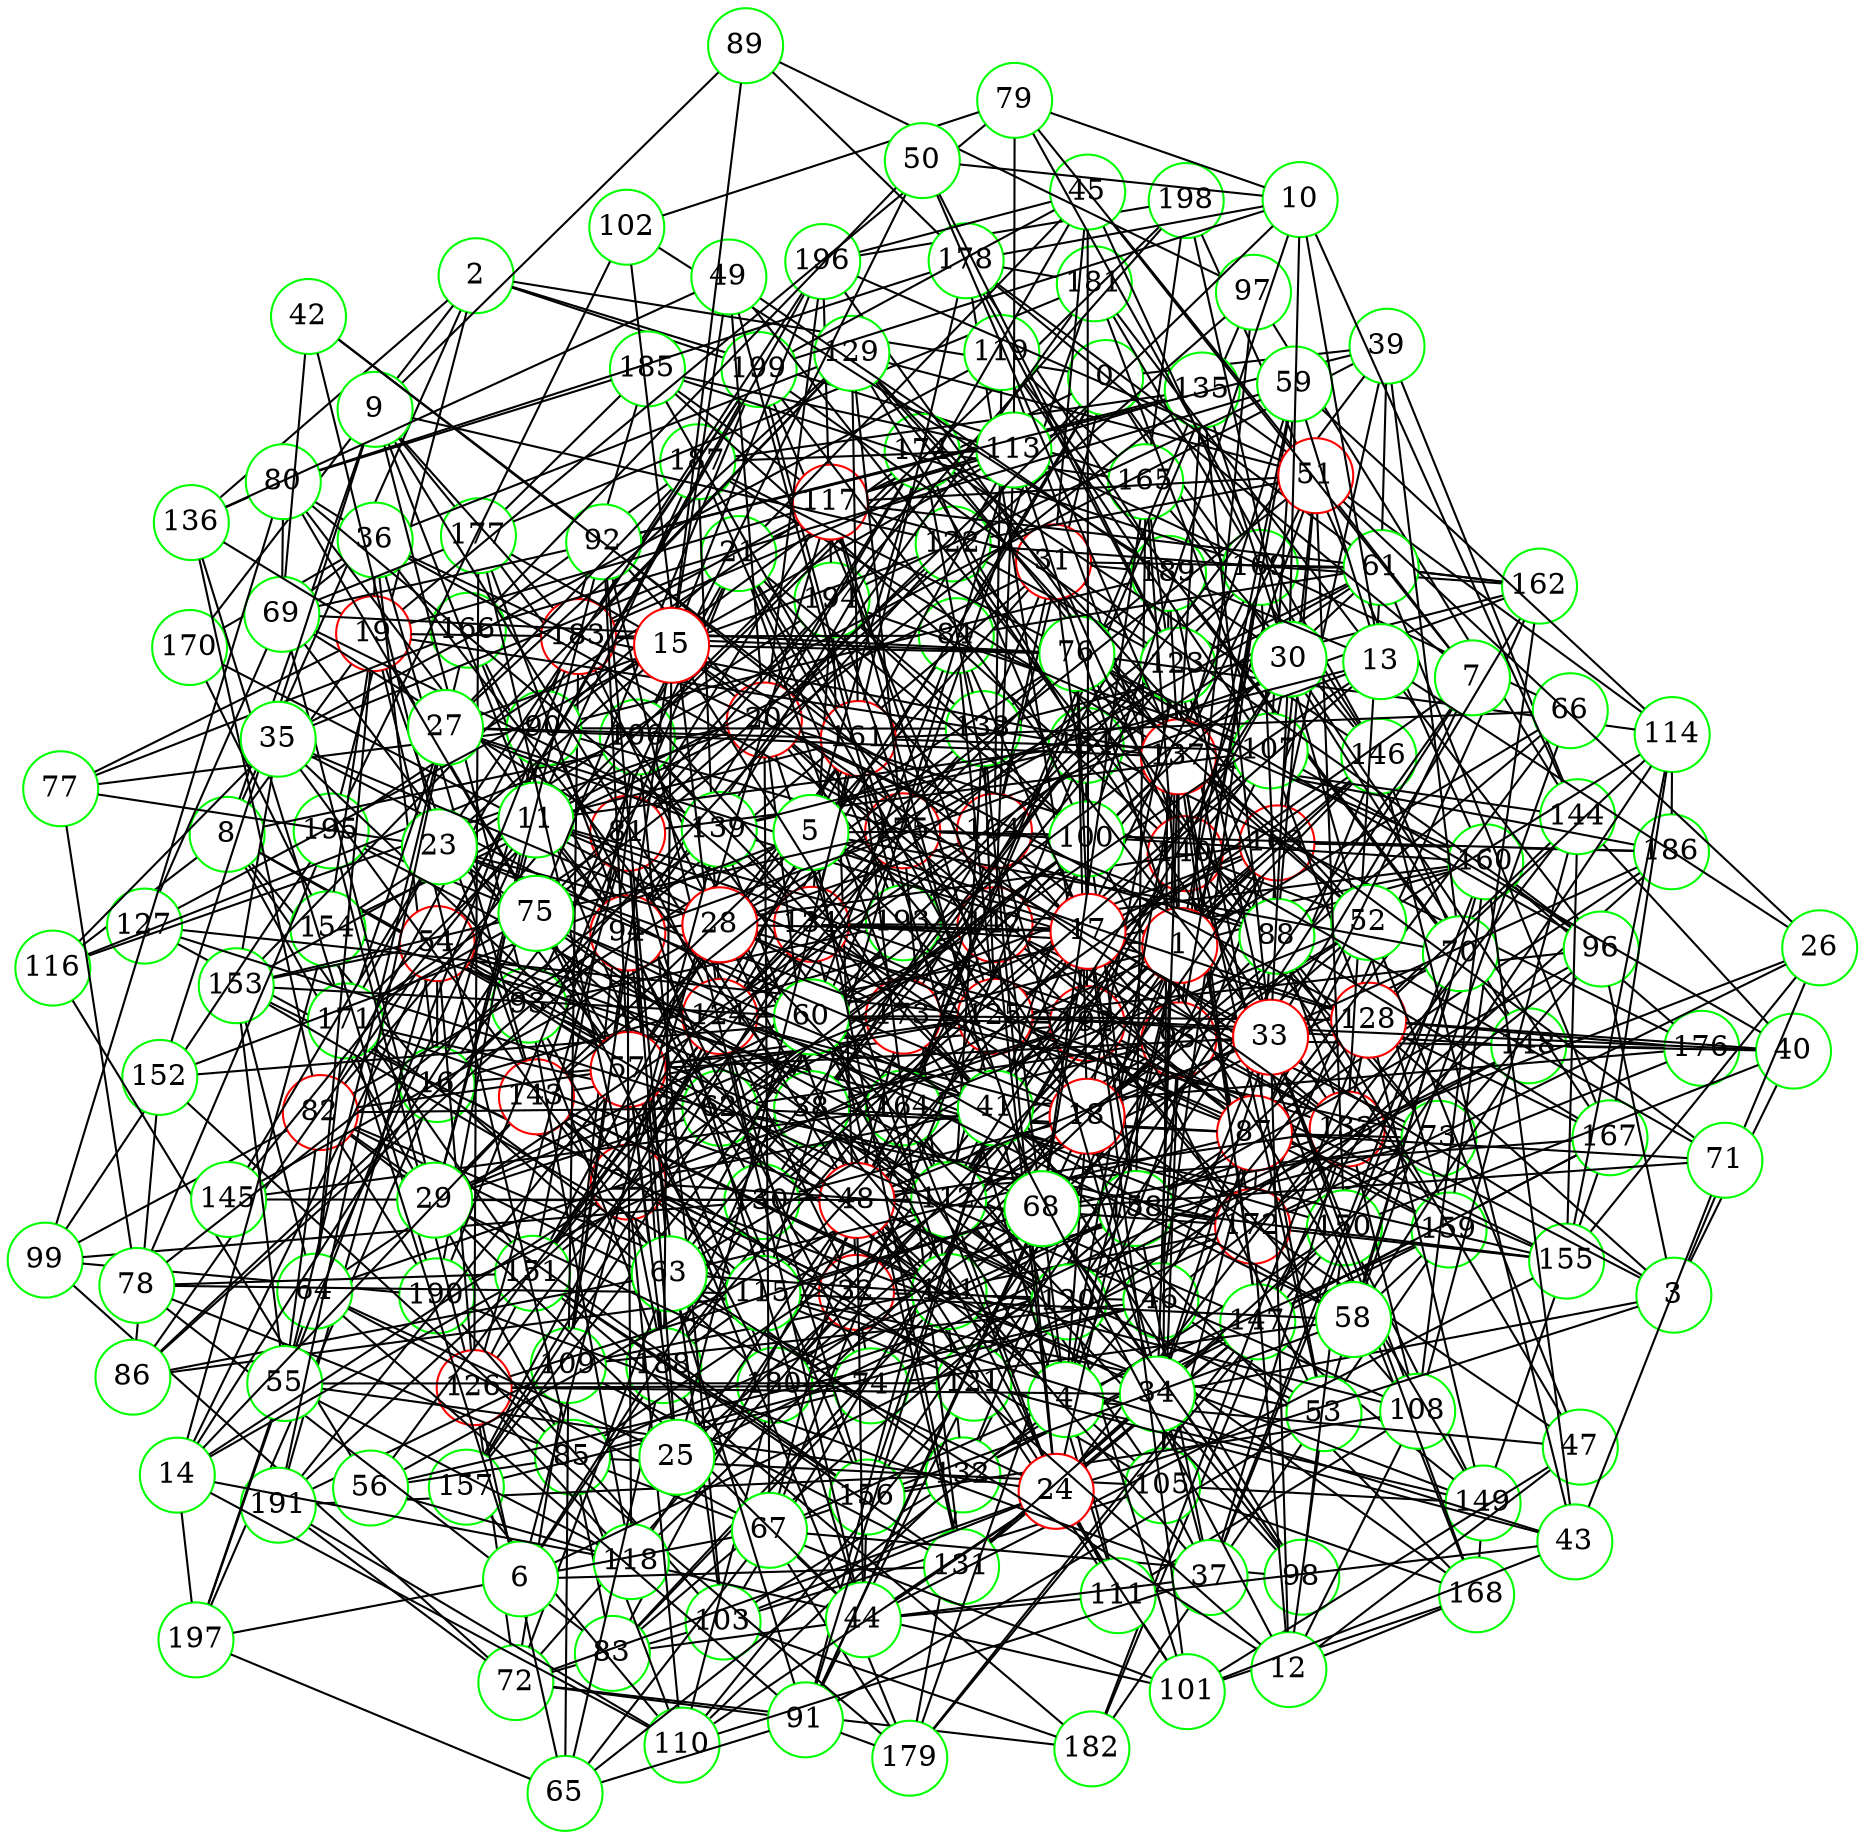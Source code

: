 graph {
graph ["layout"="fdp"]
node ["style"="filled","fillcolor"="white","fixedsize"="true","shape"="circle"]
"0" ["color"="green"]
"2" ["color"="green"]
"195" ["color"="green"]
"165" ["color"="green"]
"198" ["color"="green"]
"174" ["color"="green"]
"199" ["color"="green"]
"8" ["color"="green"]
"16" ["color"="green"]
"32" ["color"="red"]
"194" ["color"="green"]
"196" ["color"="green"]
"163" ["color"="red"]
"192" ["color"="red"]
"172" ["color"="red"]
"176" ["color"="green"]
"184" ["color"="green"]
"180" ["color"="green"]
"186" ["color"="green"]
"133" ["color"="red"]
"142" ["color"="red"]
"160" ["color"="green"]
"188" ["color"="green"]
"182" ["color"="green"]
"72" ["color"="green"]
"99" ["color"="green"]
"130" ["color"="green"]
"166" ["color"="green"]
"187" ["color"="green"]
"193" ["color"="green"]
"167" ["color"="green"]
"190" ["color"="green"]
"103" ["color"="green"]
"132" ["color"="green"]
"179" ["color"="green"]
"150" ["color"="green"]
"154" ["color"="green"]
"170" ["color"="green"]
"173" ["color"="red"]
"189" ["color"="green"]
"171" ["color"="green"]
"156" ["color"="green"]
"159" ["color"="green"]
"162" ["color"="green"]
"169" ["color"="green"]
"181" ["color"="green"]
"185" ["color"="green"]
"175" ["color"="red"]
"191" ["color"="green"]
"105" ["color"="green"]
"164" ["color"="green"]
"177" ["color"="green"]
"149" ["color"="green"]
"168" ["color"="green"]
"106" ["color"="green"]
"116" ["color"="green"]
"134" ["color"="red"]
"178" ["color"="green"]
"151" ["color"="green"]
"157" ["color"="green"]
"121" ["color"="green"]
"143" ["color"="red"]
"109" ["color"="green"]
"131" ["color"="green"]
"161" ["color"="red"]
"147" ["color"="green"]
"183" ["color"="red"]
"140" ["color"="red"]
"91" ["color"="green"]
"125" ["color"="red"]
"138" ["color"="green"]
"141" ["color"="green"]
"146" ["color"="green"]
"148" ["color"="green"]
"155" ["color"="green"]
"158" ["color"="green"]
"127" ["color"="green"]
"126" ["color"="red"]
"104" ["color"="red"]
"119" ["color"="green"]
"73" ["color"="green"]
"96" ["color"="green"]
"87" ["color"="red"]
"122" ["color"="green"]
"123" ["color"="green"]
"74" ["color"="green"]
"82" ["color"="red"]
"136" ["color"="green"]
"94" ["color"="red"]
"83" ["color"="green"]
"85" ["color"="green"]
"101" ["color"="green"]
"118" ["color"="green"]
"120" ["color"="green"]
"144" ["color"="green"]
"152" ["color"="green"]
"110" ["color"="green"]
"90" ["color"="green"]
"46" ["color"="green"]
"53" ["color"="green"]
"115" ["color"="green"]
"153" ["color"="green"]
"70" ["color"="green"]
"137" ["color"="red"]
"56" ["color"="green"]
"124" ["color"="red"]
"95" ["color"="red"]
"97" ["color"="green"]
"114" ["color"="green"]
"128" ["color"="red"]
"139" ["color"="green"]
"135" ["color"="green"]
"81" ["color"="red"]
"107" ["color"="green"]
"117" ["color"="red"]
"36" ["color"="green"]
"80" ["color"="green"]
"129" ["color"="green"]
"69" ["color"="green"]
"76" ["color"="green"]
"93" ["color"="green"]
"92" ["color"="green"]
"38" ["color"="green"]
"54" ["color"="red"]
"86" ["color"="green"]
"57" ["color"="red"]
"61" ["color"="green"]
"84" ["color"="green"]
"197" ["color"="green"]
"31" ["color"="red"]
"45" ["color"="green"]
"19" ["color"="red"]
"64" ["color"="green"]
"67" ["color"="green"]
"98" ["color"="green"]
"112" ["color"="green"]
"145" ["color"="green"]
"77" ["color"="green"]
"78" ["color"="green"]
"79" ["color"="green"]
"113" ["color"="green"]
"102" ["color"="green"]
"20" ["color"="red"]
"49" ["color"="green"]
"9" ["color"="green"]
"48" ["color"="red"]
"111" ["color"="green"]
"89" ["color"="green"]
"11" ["color"="green"]
"29" ["color"="green"]
"44" ["color"="green"]
"62" ["color"="green"]
"100" ["color"="green"]
"108" ["color"="green"]
"21" ["color"="green"]
"35" ["color"="green"]
"60" ["color"="green"]
"63" ["color"="green"]
"22" ["color"="red"]
"41" ["color"="green"]
"39" ["color"="green"]
"1" ["color"="red"]
"66" ["color"="green"]
"4" ["color"="green"]
"65" ["color"="green"]
"18" ["color"="red"]
"37" ["color"="green"]
"23" ["color"="green"]
"42" ["color"="green"]
"47" ["color"="green"]
"52" ["color"="green"]
"88" ["color"="green"]
"24" ["color"="red"]
"55" ["color"="green"]
"59" ["color"="green"]
"3" ["color"="green"]
"17" ["color"="red"]
"68" ["color"="green"]
"71" ["color"="green"]
"27" ["color"="green"]
"28" ["color"="red"]
"34" ["color"="green"]
"40" ["color"="green"]
"26" ["color"="green"]
"51" ["color"="red"]
"5" ["color"="green"]
"6" ["color"="green"]
"7" ["color"="green"]
"10" ["color"="green"]
"50" ["color"="green"]
"13" ["color"="green"]
"30" ["color"="green"]
"33" ["color"="red"]
"12" ["color"="green"]
"14" ["color"="green"]
"75" ["color"="green"]
"15" ["color"="red"]
"25" ["color"="green"]
"43" ["color"="green"]
"58" ["color"="green"]
"0" -- "2"
"0" -- "146"
"0" -- "84"
"0" -- "148"
"0" -- "21"
"0" -- "22"
"0" -- "39"
"0" -- "104"
"0" -- "122"
"2" -- "195"
"2" -- "165"
"2" -- "199"
"2" -- "8"
"2" -- "136"
"2" -- "170"
"165" -- "198"
"165" -- "174"
"8" -- "16"
"8" -- "19"
"8" -- "20"
"8" -- "116"
"8" -- "85"
"8" -- "151"
"8" -- "9"
"8" -- "93"
"8" -- "62"
"16" -- "32"
"16" -- "192"
"16" -- "81"
"16" -- "36"
"16" -- "180"
"16" -- "197"
"16" -- "54"
"16" -- "185"
"16" -- "142"
"16" -- "31"
"16" -- "127"
"32" -- "194"
"32" -- "163"
"32" -- "133"
"32" -- "72"
"32" -- "104"
"32" -- "73"
"32" -- "74"
"32" -- "46"
"32" -- "153"
"32" -- "124"
"32" -- "95"
"194" -- "196"
"196" -- "198"
"163" -- "192"
"163" -- "172"
"163" -- "174"
"163" -- "186"
"172" -- "192"
"172" -- "176"
"172" -- "180"
"172" -- "186"
"176" -- "184"
"184" -- "192"
"133" -- "142"
"133" -- "182"
"142" -- "160"
"142" -- "199"
"142" -- "188"
"160" -- "176"
"160" -- "198"
"72" -- "99"
"72" -- "182"
"72" -- "103"
"72" -- "91"
"72" -- "109"
"72" -- "126"
"72" -- "191"
"99" -- "130"
"99" -- "195"
"99" -- "190"
"130" -- "166"
"130" -- "167"
"166" -- "180"
"166" -- "187"
"187" -- "193"
"103" -- "132"
"103" -- "182"
"103" -- "105"
"103" -- "106"
"103" -- "140"
"103" -- "190"
"132" -- "163"
"132" -- "179"
"132" -- "150"
"132" -- "167"
"132" -- "171"
"132" -- "156"
"132" -- "159"
"132" -- "175"
"132" -- "191"
"179" -- "188"
"150" -- "179"
"150" -- "154"
"154" -- "194"
"154" -- "170"
"154" -- "190"
"170" -- "173"
"173" -- "192"
"173" -- "189"
"171" -- "174"
"159" -- "193"
"159" -- "162"
"159" -- "182"
"159" -- "169"
"162" -- "184"
"162" -- "172"
"169" -- "193"
"169" -- "181"
"169" -- "185"
"175" -- "181"
"175" -- "186"
"175" -- "188"
"105" -- "164"
"105" -- "149"
"105" -- "168"
"105" -- "189"
"164" -- "177"
"177" -- "181"
"177" -- "185"
"149" -- "150"
"149" -- "167"
"149" -- "168"
"168" -- "173"
"106" -- "116"
"106" -- "134"
"106" -- "198"
"106" -- "151"
"106" -- "121"
"106" -- "109"
"134" -- "194"
"134" -- "169"
"134" -- "142"
"134" -- "178"
"134" -- "151"
"134" -- "157"
"178" -- "192"
"178" -- "181"
"178" -- "189"
"151" -- "182"
"151" -- "156"
"157" -- "193"
"157" -- "175"
"121" -- "133"
"121" -- "149"
"121" -- "143"
"109" -- "131"
"109" -- "183"
"109" -- "172"
"109" -- "191"
"131" -- "161"
"131" -- "147"
"131" -- "134"
"131" -- "150"
"131" -- "151"
"161" -- "199"
"161" -- "175"
"161" -- "185"
"147" -- "179"
"147" -- "149"
"147" -- "165"
"147" -- "167"
"183" -- "196"
"183" -- "199"
"140" -- "163"
"140" -- "168"
"140" -- "172"
"140" -- "180"
"140" -- "185"
"91" -- "179"
"91" -- "121"
"91" -- "125"
"125" -- "133"
"125" -- "138"
"125" -- "143"
"125" -- "146"
"125" -- "148"
"125" -- "155"
"125" -- "127"
"138" -- "162"
"138" -- "194"
"138" -- "141"
"138" -- "189"
"138" -- "175"
"141" -- "143"
"146" -- "192"
"146" -- "165"
"146" -- "169"
"146" -- "174"
"148" -- "189"
"155" -- "192"
"155" -- "164"
"155" -- "172"
"155" -- "158"
"158" -- "180"
"158" -- "165"
"158" -- "186"
"158" -- "171"
"158" -- "172"
"126" -- "195"
"126" -- "175"
"126" -- "177"
"126" -- "179"
"126" -- "151"
"104" -- "160"
"104" -- "130"
"104" -- "133"
"104" -- "174"
"104" -- "119"
"119" -- "165"
"119" -- "140"
"73" -- "96"
"73" -- "131"
"73" -- "87"
"73" -- "122"
"73" -- "140"
"73" -- "173"
"73" -- "142"
"96" -- "160"
"96" -- "125"
"96" -- "158"
"87" -- "134"
"87" -- "104"
"87" -- "105"
"87" -- "142"
"87" -- "159"
"122" -- "162"
"122" -- "133"
"122" -- "123"
"123" -- "178"
"123" -- "133"
"123" -- "199"
"74" -- "82"
"74" -- "83"
"74" -- "148"
"74" -- "90"
"74" -- "157"
"74" -- "126"
"82" -- "99"
"82" -- "136"
"82" -- "106"
"82" -- "183"
"82" -- "121"
"82" -- "156"
"82" -- "125"
"82" -- "94"
"82" -- "190"
"136" -- "171"
"94" -- "163"
"94" -- "103"
"94" -- "109"
"94" -- "174"
"94" -- "177"
"94" -- "181"
"94" -- "156"
"83" -- "164"
"83" -- "85"
"83" -- "141"
"83" -- "158"
"85" -- "101"
"85" -- "152"
"85" -- "105"
"85" -- "110"
"85" -- "158"
"101" -- "118"
"101" -- "120"
"101" -- "168"
"118" -- "125"
"118" -- "126"
"120" -- "144"
"120" -- "179"
"120" -- "164"
"120" -- "168"
"144" -- "184"
"144" -- "155"
"152" -- "173"
"110" -- "132"
"110" -- "180"
"110" -- "121"
"110" -- "157"
"110" -- "191"
"90" -- "138"
"90" -- "189"
"90" -- "174"
"90" -- "190"
"46" -- "96"
"46" -- "146"
"46" -- "53"
"46" -- "85"
"46" -- "56"
"46" -- "169"
"46" -- "123"
"46" -- "109"
"46" -- "95"
"53" -- "115"
"53" -- "70"
"53" -- "137"
"53" -- "91"
"53" -- "123"
"115" -- "153"
"115" -- "188"
"115" -- "143"
"70" -- "146"
"70" -- "115"
"70" -- "147"
"70" -- "119"
"137" -- "196"
"137" -- "173"
"137" -- "147"
"137" -- "183"
"137" -- "186"
"137" -- "187"
"137" -- "188"
"137" -- "189"
"56" -- "116"
"56" -- "85"
"56" -- "118"
"56" -- "124"
"56" -- "95"
"124" -- "160"
"124" -- "134"
"124" -- "138"
"124" -- "172"
"124" -- "151"
"124" -- "187"
"124" -- "156"
"124" -- "125"
"124" -- "157"
"95" -- "97"
"95" -- "163"
"95" -- "164"
"95" -- "105"
"95" -- "137"
"95" -- "169"
"95" -- "176"
"95" -- "114"
"95" -- "180"
"95" -- "156"
"97" -- "144"
"97" -- "164"
"114" -- "128"
"114" -- "150"
"114" -- "135"
"114" -- "167"
"114" -- "186"
"114" -- "155"
"128" -- "133"
"128" -- "167"
"128" -- "139"
"128" -- "173"
"128" -- "176"
"128" -- "149"
"128" -- "181"
"128" -- "182"
"139" -- "184"
"135" -- "164"
"135" -- "137"
"135" -- "187"
"81" -- "198"
"81" -- "107"
"81" -- "171"
"81" -- "143"
"81" -- "117"
"81" -- "122"
"81" -- "124"
"81" -- "188"
"81" -- "126"
"107" -- "161"
"107" -- "194"
"107" -- "119"
"107" -- "121"
"107" -- "187"
"107" -- "140"
"117" -- "162"
"117" -- "195"
"117" -- "135"
"117" -- "183"
"117" -- "185"
"117" -- "125"
"36" -- "80"
"36" -- "129"
"36" -- "69"
"36" -- "38"
"36" -- "104"
"36" -- "170"
"36" -- "143"
"36" -- "175"
"80" -- "178"
"80" -- "99"
"80" -- "134"
"80" -- "136"
"80" -- "185"
"80" -- "94"
"129" -- "161"
"129" -- "183"
"129" -- "184"
"129" -- "137"
"129" -- "153"
"129" -- "175"
"69" -- "80"
"69" -- "81"
"69" -- "177"
"69" -- "139"
"69" -- "76"
"69" -- "92"
"69" -- "127"
"76" -- "96"
"76" -- "114"
"76" -- "183"
"76" -- "124"
"76" -- "93"
"76" -- "159"
"93" -- "193"
"93" -- "147"
"93" -- "118"
"93" -- "122"
"93" -- "188"
"92" -- "130"
"92" -- "135"
"38" -- "192"
"38" -- "101"
"38" -- "54"
"38" -- "87"
"38" -- "120"
"38" -- "184"
"38" -- "123"
"54" -- "164"
"54" -- "196"
"54" -- "199"
"54" -- "86"
"54" -- "120"
"54" -- "57"
"54" -- "153"
"54" -- "126"
"54" -- "191"
"86" -- "115"
"86" -- "152"
"86" -- "93"
"86" -- "94"
"57" -- "161"
"57" -- "69"
"57" -- "141"
"57" -- "179"
"57" -- "118"
"57" -- "92"
"57" -- "188"
"57" -- "61"
"57" -- "191"
"61" -- "162"
"61" -- "178"
"61" -- "84"
"61" -- "133"
"61" -- "167"
"61" -- "169"
"61" -- "123"
"61" -- "173"
"61" -- "175"
"84" -- "160"
"84" -- "151"
"84" -- "183"
"84" -- "138"
"84" -- "125"
"31" -- "96"
"31" -- "129"
"31" -- "104"
"31" -- "138"
"31" -- "140"
"31" -- "45"
"31" -- "117"
"31" -- "61"
"31" -- "189"
"31" -- "158"
"45" -- "196"
"45" -- "199"
"45" -- "169"
"45" -- "139"
"19" -- "64"
"19" -- "36"
"19" -- "136"
"19" -- "77"
"19" -- "79"
"19" -- "143"
"19" -- "85"
"19" -- "117"
"19" -- "183"
"19" -- "184"
"19" -- "57"
"19" -- "154"
"64" -- "192"
"64" -- "67"
"64" -- "197"
"64" -- "104"
"64" -- "153"
"64" -- "91"
"64" -- "171"
"64" -- "187"
"67" -- "98"
"67" -- "197"
"67" -- "184"
"67" -- "156"
"67" -- "173"
"67" -- "159"
"98" -- "112"
"98" -- "193"
"98" -- "150"
"98" -- "173"
"112" -- "145"
"112" -- "146"
"112" -- "164"
"112" -- "169"
"112" -- "140"
"145" -- "164"
"77" -- "166"
"77" -- "90"
"77" -- "78"
"78" -- "83"
"78" -- "115"
"78" -- "195"
"78" -- "85"
"78" -- "151"
"78" -- "139"
"79" -- "113"
"79" -- "146"
"79" -- "102"
"113" -- "161"
"113" -- "115"
"113" -- "117"
"113" -- "183"
"113" -- "185"
"113" -- "187"
"113" -- "142"
"102" -- "195"
"102" -- "124"
"102" -- "189"
"20" -- "192"
"20" -- "97"
"20" -- "67"
"20" -- "196"
"20" -- "38"
"20" -- "104"
"20" -- "140"
"20" -- "141"
"20" -- "174"
"20" -- "49"
"20" -- "116"
"20" -- "87"
"20" -- "154"
"20" -- "92"
"49" -- "193"
"49" -- "136"
"49" -- "140"
"9" -- "48"
"9" -- "177"
"9" -- "183"
"9" -- "152"
"9" -- "89"
"9" -- "122"
"9" -- "11"
"9" -- "93"
"48" -- "133"
"48" -- "139"
"48" -- "171"
"48" -- "142"
"48" -- "111"
"48" -- "146"
"48" -- "53"
"48" -- "120"
"48" -- "93"
"111" -- "161"
"89" -- "97"
"89" -- "178"
"11" -- "145"
"11" -- "161"
"11" -- "193"
"11" -- "184"
"11" -- "153"
"11" -- "29"
"11" -- "125"
"11" -- "94"
"11" -- "31"
"11" -- "95"
"29" -- "112"
"29" -- "82"
"29" -- "69"
"29" -- "44"
"29" -- "92"
"29" -- "62"
"29" -- "142"
"29" -- "143"
"44" -- "48"
"44" -- "81"
"44" -- "67"
"44" -- "83"
"44" -- "155"
"44" -- "124"
"44" -- "156"
"44" -- "111"
"62" -- "82"
"62" -- "100"
"62" -- "87"
"62" -- "108"
"62" -- "172"
"62" -- "173"
"62" -- "95"
"62" -- "127"
"100" -- "194"
"100" -- "149"
"100" -- "151"
"100" -- "156"
"100" -- "174"
"100" -- "175"
"108" -- "144"
"108" -- "160"
"108" -- "192"
"108" -- "133"
"108" -- "156"
"108" -- "141"
"108" -- "111"
"21" -- "35"
"21" -- "100"
"21" -- "104"
"21" -- "90"
"21" -- "106"
"21" -- "45"
"21" -- "93"
"21" -- "125"
"21" -- "173"
"21" -- "190"
"35" -- "116"
"35" -- "119"
"35" -- "57"
"35" -- "153"
"35" -- "60"
"35" -- "63"
"60" -- "192"
"60" -- "163"
"60" -- "84"
"60" -- "153"
"60" -- "123"
"60" -- "63"
"60" -- "111"
"63" -- "192"
"63" -- "86"
"63" -- "87"
"63" -- "72"
"63" -- "120"
"63" -- "184"
"63" -- "91"
"63" -- "107"
"63" -- "92"
"22" -- "100"
"22" -- "41"
"22" -- "105"
"22" -- "172"
"22" -- "110"
"22" -- "143"
"22" -- "177"
"22" -- "117"
"22" -- "149"
"22" -- "124"
"22" -- "188"
"22" -- "93"
"22" -- "94"
"22" -- "191"
"41" -- "176"
"41" -- "195"
"41" -- "117"
"41" -- "183"
"41" -- "106"
"41" -- "91"
"41" -- "124"
"41" -- "111"
"39" -- "144"
"39" -- "163"
"39" -- "70"
"39" -- "184"
"39" -- "106"
"39" -- "92"
"39" -- "61"
"1" -- "160"
"1" -- "66"
"1" -- "163"
"1" -- "4"
"1" -- "132"
"1" -- "165"
"1" -- "134"
"1" -- "141"
"1" -- "173"
"1" -- "113"
"1" -- "180"
"1" -- "24"
"1" -- "59"
"1" -- "190"
"66" -- "113"
"66" -- "161"
"66" -- "87"
"4" -- "48"
"4" -- "128"
"4" -- "65"
"4" -- "18"
"4" -- "163"
"4" -- "104"
"4" -- "105"
"4" -- "137"
"4" -- "60"
"4" -- "62"
"4" -- "47"
"65" -- "67"
"65" -- "197"
"65" -- "91"
"65" -- "188"
"65" -- "109"
"65" -- "126"
"18" -- "66"
"18" -- "130"
"18" -- "163"
"18" -- "37"
"18" -- "76"
"18" -- "20"
"18" -- "21"
"18" -- "54"
"18" -- "23"
"18" -- "186"
"18" -- "91"
"18" -- "123"
"37" -- "160"
"37" -- "133"
"37" -- "38"
"37" -- "70"
"37" -- "105"
"37" -- "44"
"37" -- "110"
"37" -- "158"
"37" -- "190"
"23" -- "192"
"23" -- "145"
"23" -- "199"
"23" -- "120"
"23" -- "42"
"23" -- "171"
"23" -- "77"
"23" -- "141"
"23" -- "173"
"42" -- "161"
"42" -- "69"
"42" -- "92"
"47" -- "52"
"47" -- "101"
"47" -- "134"
"47" -- "88"
"52" -- "129"
"52" -- "164"
"52" -- "85"
"52" -- "87"
"52" -- "137"
"52" -- "76"
"52" -- "140"
"52" -- "141"
"88" -- "118"
"88" -- "167"
"88" -- "104"
"88" -- "169"
"88" -- "90"
"24" -- "164"
"24" -- "101"
"24" -- "103"
"24" -- "72"
"24" -- "138"
"24" -- "44"
"24" -- "110"
"24" -- "142"
"24" -- "112"
"24" -- "144"
"24" -- "147"
"24" -- "55"
"24" -- "29"
"55" -- "82"
"55" -- "197"
"55" -- "118"
"55" -- "166"
"55" -- "183"
"55" -- "121"
"55" -- "153"
"59" -- "114"
"59" -- "194"
"59" -- "166"
"59" -- "137"
"59" -- "107"
"59" -- "95"
"3" -- "96"
"3" -- "128"
"3" -- "17"
"3" -- "34"
"3" -- "24"
"3" -- "40"
"3" -- "26"
"3" -- "95"
"17" -- "163"
"17" -- "68"
"17" -- "101"
"17" -- "134"
"17" -- "76"
"17" -- "45"
"17" -- "142"
"17" -- "115"
"17" -- "84"
"17" -- "53"
"17" -- "27"
"17" -- "28"
"17" -- "92"
"17" -- "29"
"17" -- "158"
"68" -- "98"
"68" -- "194"
"68" -- "115"
"68" -- "195"
"68" -- "180"
"68" -- "165"
"68" -- "71"
"68" -- "73"
"68" -- "91"
"68" -- "126"
"71" -- "87"
"71" -- "137"
"71" -- "140"
"27" -- "129"
"27" -- "161"
"27" -- "137"
"27" -- "122"
"27" -- "139"
"27" -- "171"
"27" -- "187"
"27" -- "191"
"28" -- "161"
"28" -- "34"
"28" -- "35"
"28" -- "38"
"28" -- "104"
"28" -- "138"
"28" -- "145"
"28" -- "87"
"28" -- "151"
"28" -- "183"
"28" -- "57"
"28" -- "123"
"34" -- "98"
"34" -- "131"
"34" -- "87"
"34" -- "104"
"34" -- "137"
"34" -- "126"
"34" -- "143"
"40" -- "128"
"40" -- "144"
"40" -- "148"
"40" -- "150"
"40" -- "107"
"40" -- "125"
"26" -- "51"
"26" -- "133"
"26" -- "155"
"26" -- "172"
"51" -- "129"
"51" -- "163"
"51" -- "196"
"51" -- "137"
"51" -- "140"
"51" -- "79"
"51" -- "143"
"51" -- "117"
"51" -- "150"
"51" -- "88"
"51" -- "122"
"5" -- "128"
"5" -- "161"
"5" -- "131"
"5" -- "70"
"5" -- "104"
"5" -- "152"
"5" -- "124"
"5" -- "125"
"5" -- "142"
"5" -- "174"
"5" -- "31"
"5" -- "143"
"6" -- "130"
"6" -- "131"
"6" -- "139"
"6" -- "171"
"6" -- "172"
"6" -- "188"
"7" -- "178"
"7" -- "51"
"7" -- "87"
"7" -- "120"
"7" -- "121"
"7" -- "45"
"7" -- "125"
"10" -- "144"
"10" -- "50"
"10" -- "178"
"10" -- "20"
"10" -- "100"
"10" -- "199"
"10" -- "13"
"10" -- "30"
"10" -- "79"
"50" -- "166"
"50" -- "137"
"50" -- "106"
"50" -- "123"
"13" -- "96"
"13" -- "130"
"13" -- "181"
"13" -- "26"
"13" -- "59"
"13" -- "139"
"13" -- "189"
"13" -- "94"
"13" -- "142"
"30" -- "112"
"30" -- "33"
"30" -- "49"
"30" -- "198"
"30" -- "135"
"30" -- "167"
"30" -- "74"
"30" -- "107"
"30" -- "60"
"33" -- "34"
"33" -- "162"
"33" -- "135"
"33" -- "199"
"33" -- "168"
"33" -- "108"
"33" -- "175"
"33" -- "48"
"33" -- "150"
"33" -- "57"
"33" -- "189"
"12" -- "33"
"12" -- "130"
"12" -- "53"
"12" -- "168"
"12" -- "41"
"12" -- "108"
"12" -- "172"
"12" -- "47"
"12" -- "63"
"14" -- "197"
"14" -- "22"
"14" -- "54"
"14" -- "118"
"14" -- "151"
"14" -- "154"
"14" -- "75"
"14" -- "110"
"14" -- "143"
"75" -- "80"
"75" -- "112"
"75" -- "194"
"75" -- "180"
"75" -- "135"
"75" -- "199"
"75" -- "153"
"75" -- "171"
"75" -- "175"
"15" -- "128"
"15" -- "196"
"15" -- "133"
"15" -- "76"
"15" -- "109"
"15" -- "173"
"15" -- "49"
"15" -- "113"
"15" -- "177"
"15" -- "20"
"15" -- "23"
"15" -- "89"
"15" -- "188"
"15" -- "127"
"25" -- "32"
"25" -- "48"
"25" -- "64"
"25" -- "81"
"25" -- "161"
"25" -- "148"
"25" -- "57"
"43" -- "160"
"43" -- "146"
"43" -- "115"
"43" -- "101"
"43" -- "71"
"43" -- "121"
"43" -- "111"
"58" -- "160"
"58" -- "66"
"58" -- "115"
"58" -- "148"
"58" -- "74"
"58" -- "75"
"58" -- "60"
"58" -- "156"
"58" -- "159"
}